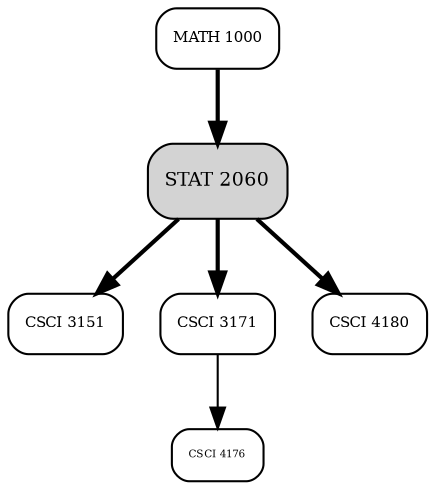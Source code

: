 digraph Constellation {
size="10,13"
 course79 [shape=box, style="rounded,filled", label="STAT 2060", URL="/STAT/2060", fontsize=9];
 course33 [shape=box, style="rounded", label="MATH 1000", URL="/MATH/1000", fontsize=7, height=0.4, width=0.6];
 course24 [shape=box, style="rounded", label="CSCI 3151" URL="/CSCI/3151" fontsize=7, height=0.4, width=0.6];
 course29 [shape=box, style="rounded", label="CSCI 3171" URL="/CSCI/3171" fontsize=7, height=0.4, width=0.6];
 course114 [shape=box, style="rounded", label="CSCI 4176" URL="/CSCI/4176" fontsize=5, height=0.35, width=0.5];
 course80 [shape=box, style="rounded", label="CSCI 4180" URL="/CSCI/4180" fontsize=7, height=0.4, width=0.6];
 course33 -> course79 [style="setlinewidth(2)"];
 course79 -> course24 [style="setlinewidth(2)"];
 course79 -> course29 [style="setlinewidth(2)"];
 course29 -> course114 [style="setlinewidth(1)"];
 course79 -> course80 [style="setlinewidth(2)"];
}